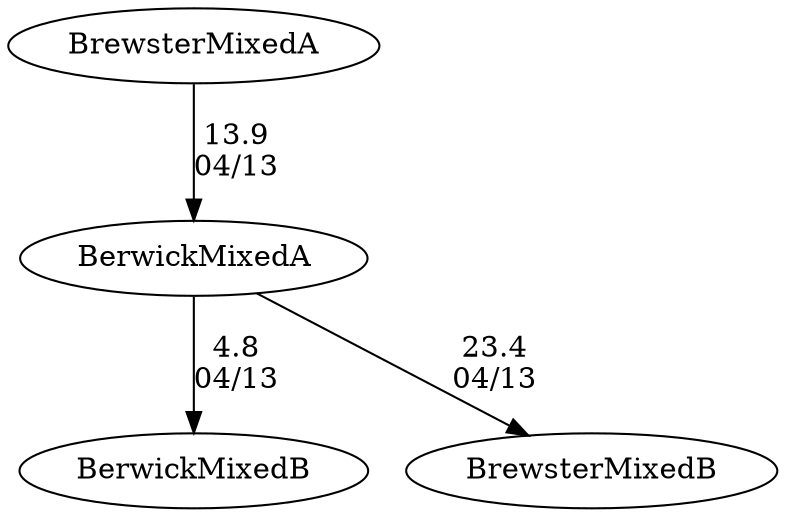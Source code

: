 digraph girls3foursBerwickMixedA {BrewsterMixedA [URL="girls3foursBerwickMixedABrewsterMixedA.html"];BerwickMixedA [URL="girls3foursBerwickMixedABerwickMixedA.html"];BerwickMixedB [URL="girls3foursBerwickMixedABerwickMixedB.html"];BrewsterMixedB [URL="girls3foursBerwickMixedABrewsterMixedB.html"];BrewsterMixedA -> BerwickMixedA[label="13.9
04/13", weight="87", tooltip="NEIRA Boys & Girls Fours,Berwick Academy vs. Brewster Academy			
Distance: 1500 Conditions: Tail Current with a strong tail/cross wind with occasional gusts. Fun conditions for first race of the season! Thank you for Brewster for making the trip. Comments: Mixed boats were exhibition events and a combo of boys and girls of various skill levels - anything to get some new rowers more racing experience!
None", URL="https://www.row2k.com/results/resultspage.cfm?UID=193F4296CB862153CF0FD21B95E6AB20&cat=5", random="random"]; 
BerwickMixedA -> BerwickMixedB[label="4.8
04/13", weight="96", tooltip="NEIRA Boys & Girls Fours,Berwick Academy vs. Brewster Academy			
Distance: 1500 Conditions: Tail Current with a strong tail/cross wind with occasional gusts. Fun conditions for first race of the season! Thank you for Brewster for making the trip. Comments: Mixed boats were exhibition events and a combo of boys and girls of various skill levels - anything to get some new rowers more racing experience!
None", URL="https://www.row2k.com/results/resultspage.cfm?UID=193F4296CB862153CF0FD21B95E6AB20&cat=5", random="random"]; 
BerwickMixedA -> BrewsterMixedB[label="23.4
04/13", weight="77", tooltip="NEIRA Boys & Girls Fours,Berwick Academy vs. Brewster Academy			
Distance: 1500 Conditions: Tail Current with a strong tail/cross wind with occasional gusts. Fun conditions for first race of the season! Thank you for Brewster for making the trip. Comments: Mixed boats were exhibition events and a combo of boys and girls of various skill levels - anything to get some new rowers more racing experience!
None", URL="https://www.row2k.com/results/resultspage.cfm?UID=193F4296CB862153CF0FD21B95E6AB20&cat=5", random="random"]}